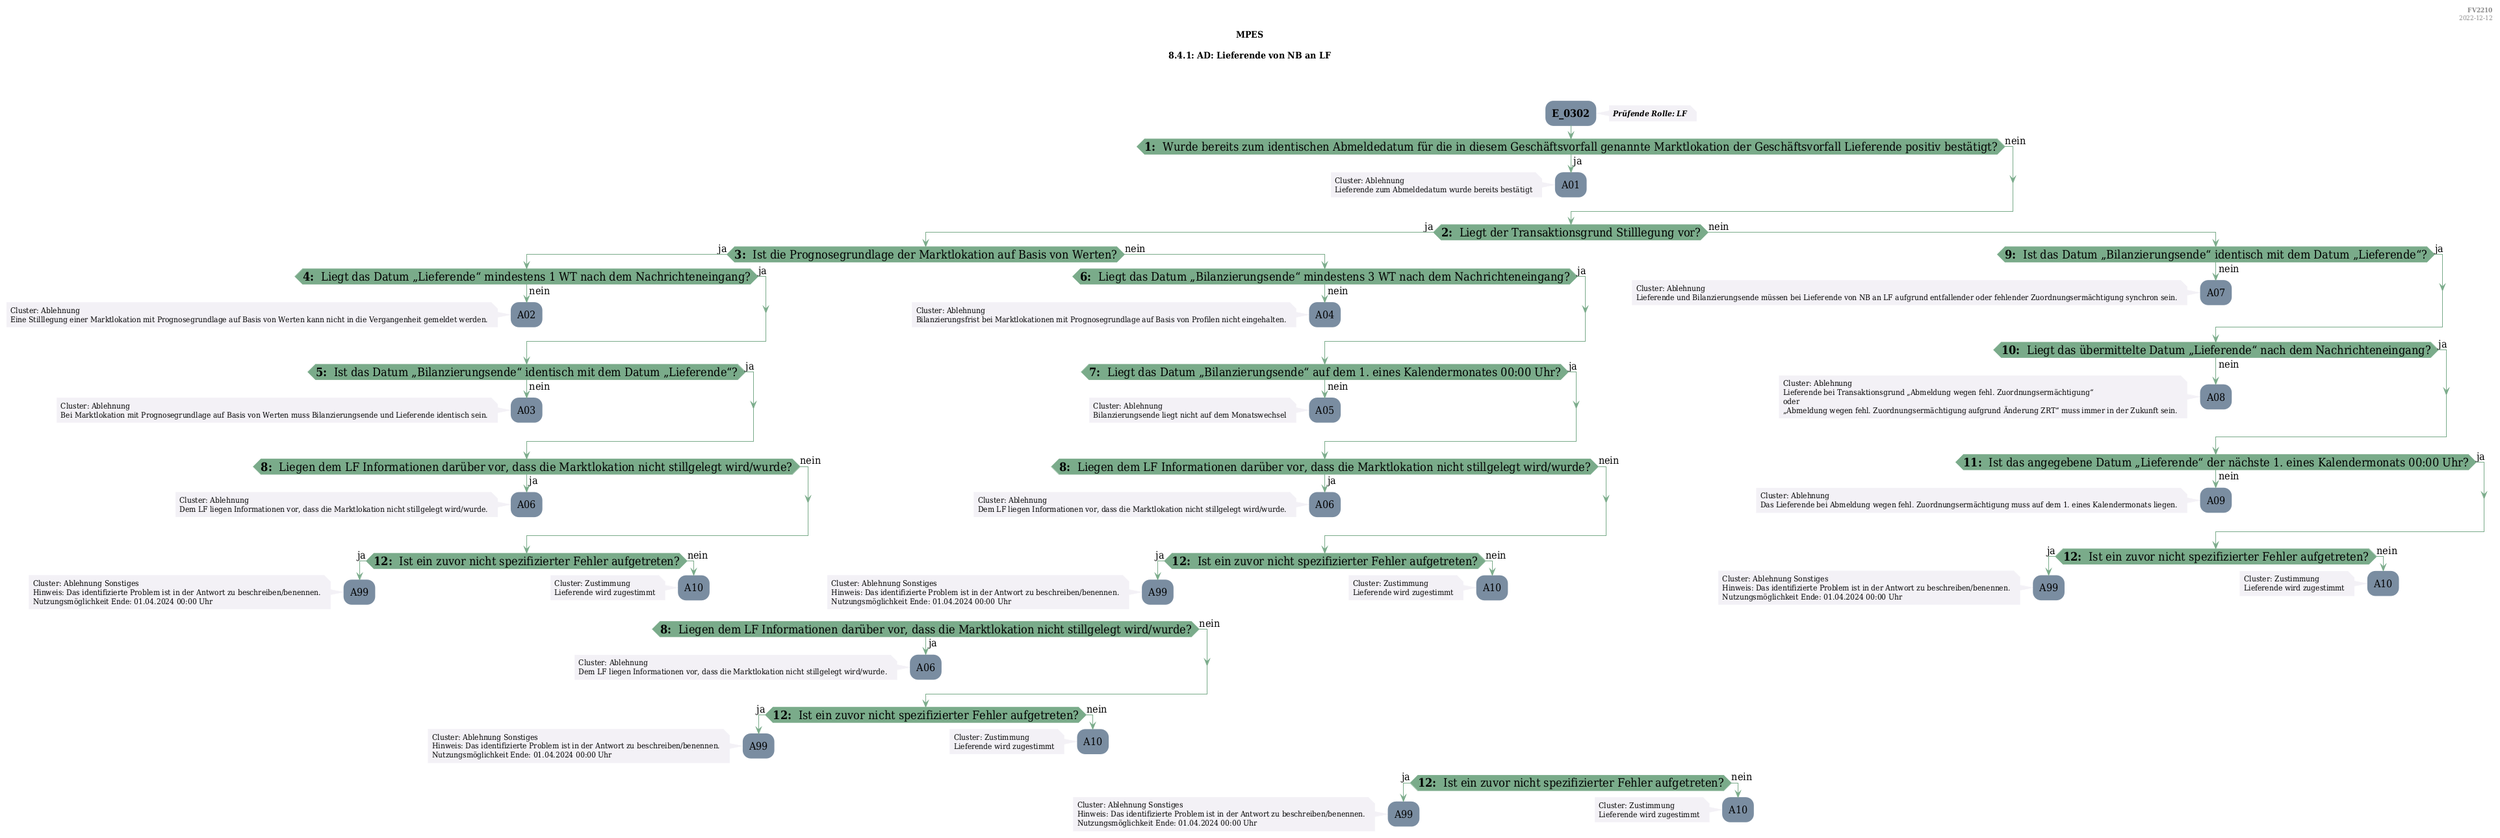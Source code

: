 @startuml
skinparam Shadowing false
skinparam NoteBorderColor #f3f1f6
skinparam NoteBackgroundColor #f3f1f6
skinparam NoteFontSize 12
skinparam ActivityBorderColor none
skinparam ActivityBackgroundColor #7a8da1
skinparam ActivityFontSize 16
skinparam ArrowColor #7aab8a
skinparam ArrowFontSize 16
skinparam ActivityDiamondBackgroundColor #7aab8a
skinparam ActivityDiamondBorderColor #7aab8a
skinparam ActivityDiamondFontSize 18
skinparam defaultFontName DejaVu Serif Condensed
skinparam ActivityEndColor #669580

header
<b>FV2210
2022-12-12
endheader

title
MPES

8.4.1: AD: Lieferende von NB an LF



end title
:<b>E_0302</b>;
note right
<b><i>Prüfende Rolle: LF
end note

if (<b>1: </b> Wurde bereits zum identischen Abmeldedatum für die in diesem Geschäftsvorfall genannte Marktlokation der Geschäftsvorfall Lieferende positiv bestätigt?) then (ja)
    :A01;
    note left
        Cluster: Ablehnung
        Lieferende zum Abmeldedatum wurde bereits bestätigt
    endnote
    kill;
else (nein)
endif
if (<b>2: </b> Liegt der Transaktionsgrund Stilllegung vor?) then (ja)
    if (<b>3: </b> Ist die Prognosegrundlage der Marktlokation auf Basis von Werten?) then (ja)
        if (<b>4: </b> Liegt das Datum „Lieferende“ mindestens 1 WT nach dem Nachrichteneingang?) then (ja)
        else (nein)
            :A02;
            note left
                Cluster: Ablehnung
                Eine Stilllegung einer Marktlokation mit Prognosegrundlage auf Basis von Werten kann nicht in die Vergangenheit gemeldet werden.
            endnote
            kill;
        endif
        if (<b>5: </b> Ist das Datum „Bilanzierungsende“ identisch mit dem Datum „Lieferende“?) then (ja)
        else (nein)
            :A03;
            note left
                Cluster: Ablehnung
                Bei Marktlokation mit Prognosegrundlage auf Basis von Werten muss Bilanzierungsende und Lieferende identisch sein.
            endnote
            kill;
        endif
        if (<b>8: </b> Liegen dem LF Informationen darüber vor, dass die Marktlokation nicht stillgelegt wird/wurde?) then (ja)
            :A06;
            note left
                Cluster: Ablehnung
                Dem LF liegen Informationen vor, dass die Marktlokation nicht stillgelegt wird/wurde.
            endnote
            kill;
        else (nein)
        endif
        if (<b>12: </b> Ist ein zuvor nicht spezifizierter Fehler aufgetreten?) then (ja)
            :A99;
            note left
                Cluster: Ablehnung Sonstiges 
                Hinweis: Das identifizierte Problem ist in der Antwort zu beschreiben/benennen.
                Nutzungsmöglichkeit Ende: 01.04.2024 00:00 Uhr
            endnote
            kill;
        else (nein)
            :A10;
            note left
                Cluster: Zustimmung
                Lieferende wird zugestimmt
            endnote
            kill;
        endif
    else (nein)
        if (<b>6: </b> Liegt das Datum „Bilanzierungsende“ mindestens 3 WT nach dem Nachrichteneingang?) then (ja)
        else (nein)
            :A04;
            note left
                Cluster: Ablehnung
                Bilanzierungsfrist bei Marktlokationen mit Prognosegrundlage auf Basis von Profilen nicht eingehalten.
            endnote
            kill;
        endif
        if (<b>7: </b> Liegt das Datum „Bilanzierungsende“ auf dem 1. eines Kalendermonates 00:00 Uhr?) then (ja)
        else (nein)
            :A05;
            note left
                Cluster: Ablehnung
                Bilanzierungsende liegt nicht auf dem Monatswechsel
            endnote
            kill;
        endif
        if (<b>8: </b> Liegen dem LF Informationen darüber vor, dass die Marktlokation nicht stillgelegt wird/wurde?) then (ja)
            :A06;
            note left
                Cluster: Ablehnung
                Dem LF liegen Informationen vor, dass die Marktlokation nicht stillgelegt wird/wurde.
            endnote
            kill;
        else (nein)
        endif
        if (<b>12: </b> Ist ein zuvor nicht spezifizierter Fehler aufgetreten?) then (ja)
            :A99;
            note left
                Cluster: Ablehnung Sonstiges 
                Hinweis: Das identifizierte Problem ist in der Antwort zu beschreiben/benennen.
                Nutzungsmöglichkeit Ende: 01.04.2024 00:00 Uhr
            endnote
            kill;
        else (nein)
            :A10;
            note left
                Cluster: Zustimmung
                Lieferende wird zugestimmt
            endnote
            kill;
        endif
    endif
    if (<b>8: </b> Liegen dem LF Informationen darüber vor, dass die Marktlokation nicht stillgelegt wird/wurde?) then (ja)
        :A06;
        note left
            Cluster: Ablehnung
            Dem LF liegen Informationen vor, dass die Marktlokation nicht stillgelegt wird/wurde.
        endnote
        kill;
    else (nein)
    endif
    if (<b>12: </b> Ist ein zuvor nicht spezifizierter Fehler aufgetreten?) then (ja)
        :A99;
        note left
            Cluster: Ablehnung Sonstiges 
            Hinweis: Das identifizierte Problem ist in der Antwort zu beschreiben/benennen.
            Nutzungsmöglichkeit Ende: 01.04.2024 00:00 Uhr
        endnote
        kill;
    else (nein)
        :A10;
        note left
            Cluster: Zustimmung
            Lieferende wird zugestimmt
        endnote
        kill;
    endif
else (nein)
    if (<b>9: </b> Ist das Datum „Bilanzierungsende“ identisch mit dem Datum „Lieferende“?) then (ja)
    else (nein)
        :A07;
        note left
            Cluster: Ablehnung
            Lieferende und Bilanzierungsende müssen bei Lieferende von NB an LF aufgrund entfallender oder fehlender Zuordnungsermächtigung synchron sein.
        endnote
        kill;
    endif
    if (<b>10: </b> Liegt das übermittelte Datum „Lieferende“ nach dem Nachrichteneingang?) then (ja)
    else (nein)
        :A08;
        note left
            Cluster: Ablehnung
            Lieferende bei Transaktionsgrund „Abmeldung wegen fehl. Zuordnungsermächtigung“ 
            oder
            „Abmeldung wegen fehl. Zuordnungsermächtigung aufgrund Änderung ZRT“ muss immer in der Zukunft sein.
        endnote
        kill;
    endif
    if (<b>11: </b> Ist das angegebene Datum „Lieferende“ der nächste 1. eines Kalendermonats 00:00 Uhr?) then (ja)
    else (nein)
        :A09;
        note left
            Cluster: Ablehnung
            Das Lieferende bei Abmeldung wegen fehl. Zuordnungsermächtigung muss auf dem 1. eines Kalendermonats liegen.
        endnote
        kill;
    endif
    if (<b>12: </b> Ist ein zuvor nicht spezifizierter Fehler aufgetreten?) then (ja)
        :A99;
        note left
            Cluster: Ablehnung Sonstiges 
            Hinweis: Das identifizierte Problem ist in der Antwort zu beschreiben/benennen.
            Nutzungsmöglichkeit Ende: 01.04.2024 00:00 Uhr
        endnote
        kill;
    else (nein)
        :A10;
        note left
            Cluster: Zustimmung
            Lieferende wird zugestimmt
        endnote
        kill;
    endif
endif
if (<b>12: </b> Ist ein zuvor nicht spezifizierter Fehler aufgetreten?) then (ja)
    :A99;
    note left
        Cluster: Ablehnung Sonstiges 
        Hinweis: Das identifizierte Problem ist in der Antwort zu beschreiben/benennen.
        Nutzungsmöglichkeit Ende: 01.04.2024 00:00 Uhr
    endnote
    kill;
else (nein)
    :A10;
    note left
        Cluster: Zustimmung
        Lieferende wird zugestimmt
    endnote
    kill;
endif

@enduml
